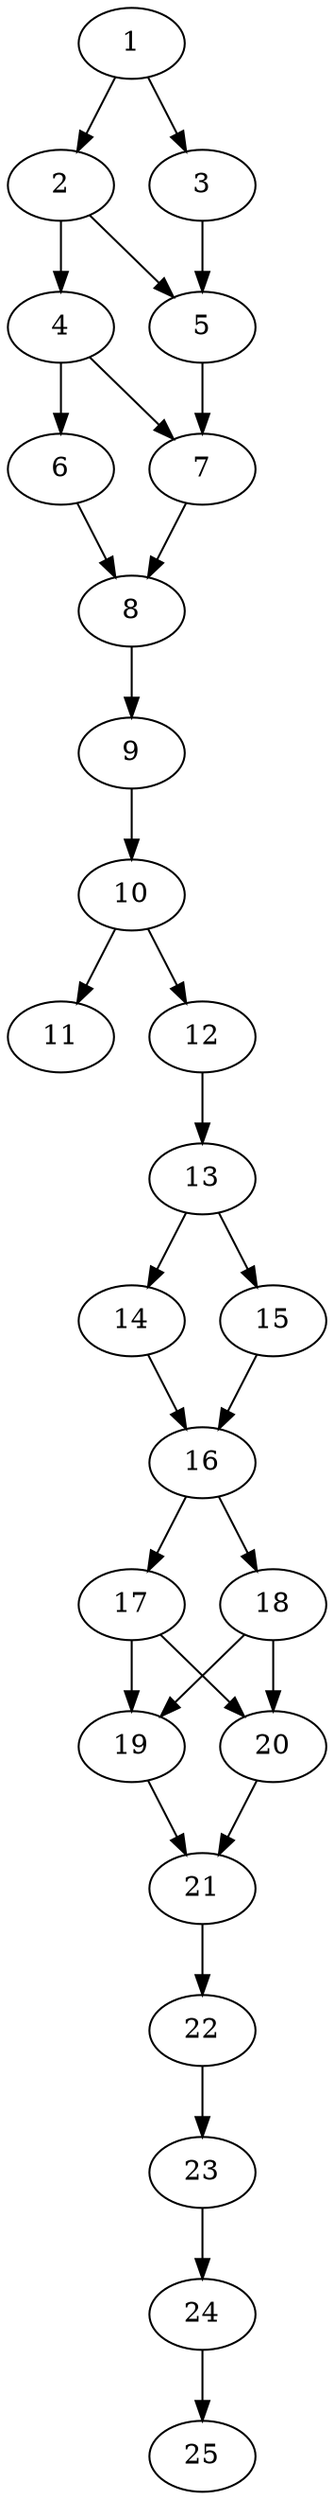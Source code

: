// DAG automatically generated by daggen at Thu Oct  3 14:00:40 2019
// ./daggen --dot -n 25 --ccr 0.5 --fat 0.3 --regular 0.9 --density 0.7 --mindata 5242880 --maxdata 52428800 
digraph G {
  1 [size="28536832", alpha="0.05", expect_size="14268416"] 
  1 -> 2 [size ="14268416"]
  1 -> 3 [size ="14268416"]
  2 [size="25935872", alpha="0.18", expect_size="12967936"] 
  2 -> 4 [size ="12967936"]
  2 -> 5 [size ="12967936"]
  3 [size="82413568", alpha="0.16", expect_size="41206784"] 
  3 -> 5 [size ="41206784"]
  4 [size="40456192", alpha="0.19", expect_size="20228096"] 
  4 -> 6 [size ="20228096"]
  4 -> 7 [size ="20228096"]
  5 [size="72445952", alpha="0.11", expect_size="36222976"] 
  5 -> 7 [size ="36222976"]
  6 [size="69607424", alpha="0.20", expect_size="34803712"] 
  6 -> 8 [size ="34803712"]
  7 [size="96006144", alpha="0.11", expect_size="48003072"] 
  7 -> 8 [size ="48003072"]
  8 [size="41365504", alpha="0.19", expect_size="20682752"] 
  8 -> 9 [size ="20682752"]
  9 [size="100792320", alpha="0.03", expect_size="50396160"] 
  9 -> 10 [size ="50396160"]
  10 [size="41191424", alpha="0.07", expect_size="20595712"] 
  10 -> 11 [size ="20595712"]
  10 -> 12 [size ="20595712"]
  11 [size="40523776", alpha="0.14", expect_size="20261888"] 
  12 [size="63932416", alpha="0.10", expect_size="31966208"] 
  12 -> 13 [size ="31966208"]
  13 [size="54335488", alpha="0.16", expect_size="27167744"] 
  13 -> 14 [size ="27167744"]
  13 -> 15 [size ="27167744"]
  14 [size="34410496", alpha="0.17", expect_size="17205248"] 
  14 -> 16 [size ="17205248"]
  15 [size="29001728", alpha="0.04", expect_size="14500864"] 
  15 -> 16 [size ="14500864"]
  16 [size="80173056", alpha="0.07", expect_size="40086528"] 
  16 -> 17 [size ="40086528"]
  16 -> 18 [size ="40086528"]
  17 [size="79523840", alpha="0.19", expect_size="39761920"] 
  17 -> 19 [size ="39761920"]
  17 -> 20 [size ="39761920"]
  18 [size="38477824", alpha="0.04", expect_size="19238912"] 
  18 -> 19 [size ="19238912"]
  18 -> 20 [size ="19238912"]
  19 [size="35260416", alpha="0.06", expect_size="17630208"] 
  19 -> 21 [size ="17630208"]
  20 [size="48648192", alpha="0.14", expect_size="24324096"] 
  20 -> 21 [size ="24324096"]
  21 [size="83529728", alpha="0.06", expect_size="41764864"] 
  21 -> 22 [size ="41764864"]
  22 [size="57108480", alpha="0.01", expect_size="28554240"] 
  22 -> 23 [size ="28554240"]
  23 [size="103831552", alpha="0.12", expect_size="51915776"] 
  23 -> 24 [size ="51915776"]
  24 [size="82728960", alpha="0.09", expect_size="41364480"] 
  24 -> 25 [size ="41364480"]
  25 [size="69484544", alpha="0.19", expect_size="34742272"] 
}
